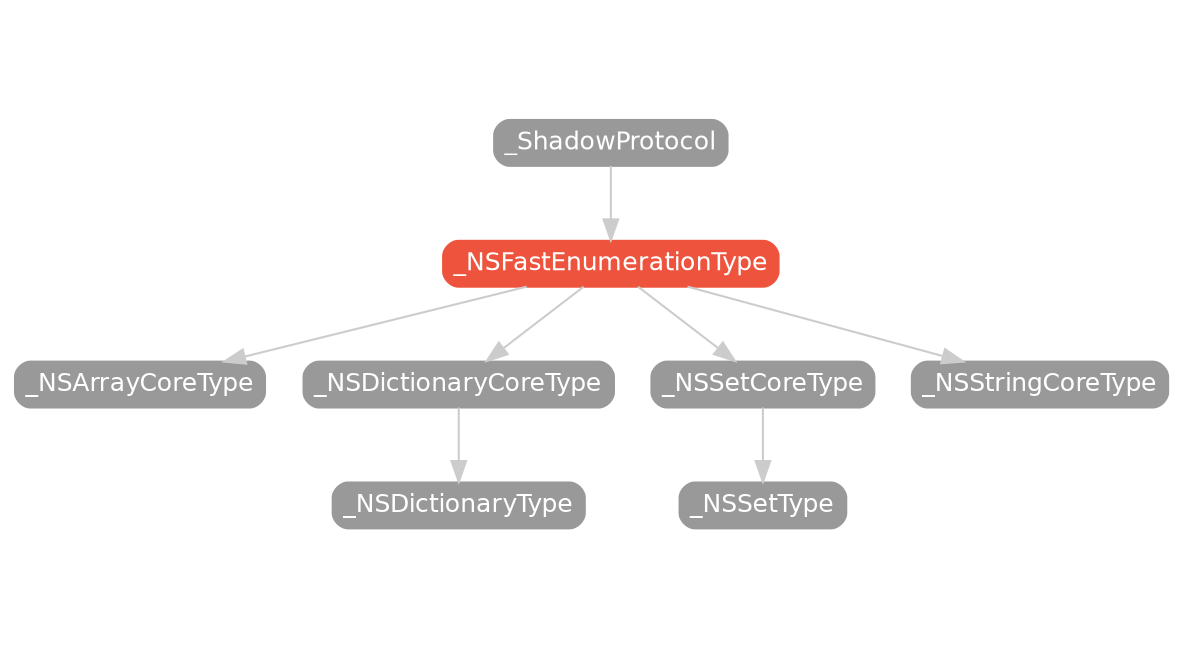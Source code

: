 strict digraph "_NSFastEnumerationType - Type Hierarchy - SwiftDoc.org" {
    pad="0.1,0.8"
    node [shape=box, style="filled,rounded", color="#999999", fillcolor="#999999", fontcolor=white, fontname=Helvetica, fontnames="Helvetica,sansserif", fontsize=12, margin="0.07,0.05", height="0.3"]
    edge [color="#cccccc"]
    "_NSArrayCoreType" [URL="/protocol/_NSArrayCoreType/hierarchy/"]
    "_NSDictionaryCoreType" [URL="/protocol/_NSDictionaryCoreType/hierarchy/"]
    "_NSDictionaryType" [URL="/protocol/_NSDictionaryType/hierarchy/"]
    "_NSFastEnumerationType" [URL="/protocol/_NSFastEnumerationType/", style="filled,rounded", fillcolor="#ee543d", color="#ee543d"]
    "_NSSetCoreType" [URL="/protocol/_NSSetCoreType/hierarchy/"]
    "_NSSetType" [URL="/protocol/_NSSetType/hierarchy/"]
    "_NSStringCoreType" [URL="/protocol/_NSStringCoreType/hierarchy/"]
    "_ShadowProtocol" [URL="/protocol/_ShadowProtocol/hierarchy/"]    "_NSFastEnumerationType" -> "_NSArrayCoreType"
    "_NSFastEnumerationType" -> "_NSDictionaryCoreType"
    "_NSFastEnumerationType" -> "_NSSetCoreType"
    "_NSFastEnumerationType" -> "_NSStringCoreType"
    "_NSDictionaryCoreType" -> "_NSDictionaryType"
    "_NSSetCoreType" -> "_NSSetType"
    "_ShadowProtocol" -> "_NSFastEnumerationType"
    subgraph Types {
        rank = max; 
    }
}